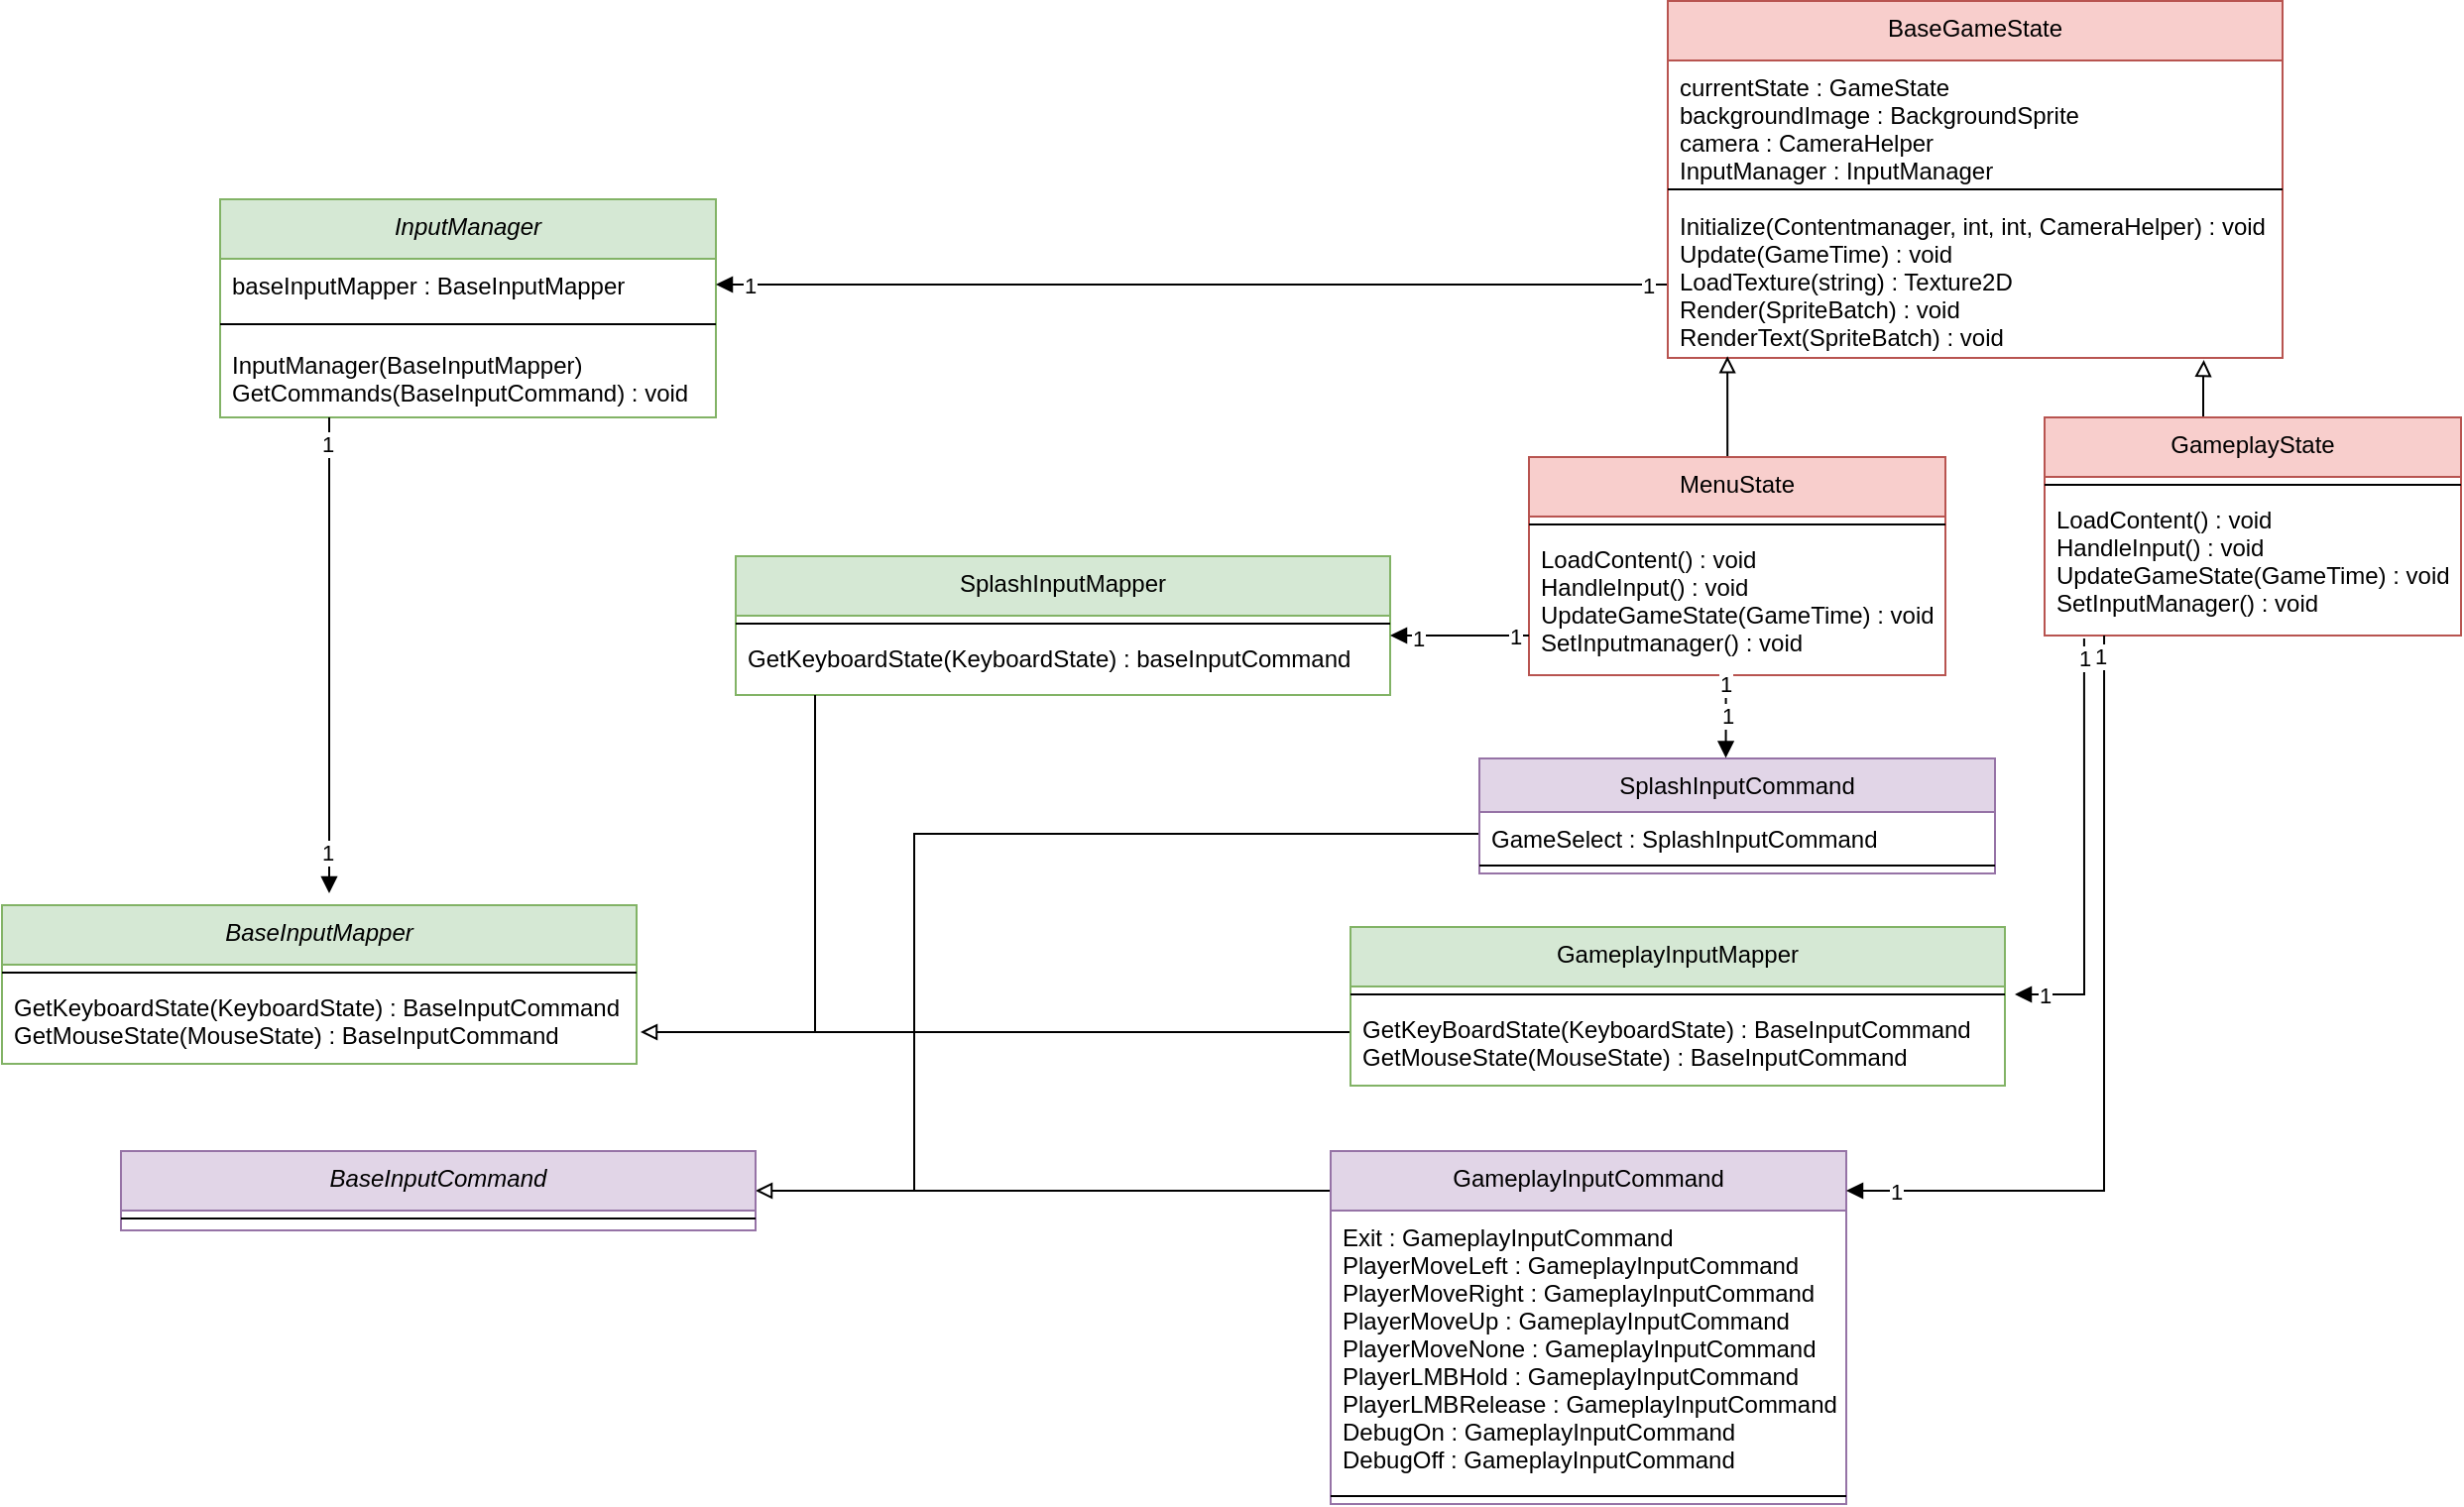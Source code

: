 <mxfile version="14.6.1" type="device"><diagram id="TxgCfEt5tuyzFAeIQzO9" name="Page-1"><mxGraphModel dx="1185" dy="-1565" grid="1" gridSize="10" guides="1" tooltips="1" connect="1" arrows="1" fold="1" page="1" pageScale="1" pageWidth="850" pageHeight="1100" math="0" shadow="0"><root><mxCell id="0"/><mxCell id="1" parent="0"/><mxCell id="DTlY-Gy4TwJqJq4z9tlg-179" value="BaseInputMapper" style="swimlane;fontStyle=2;align=center;verticalAlign=top;childLayout=stackLayout;horizontal=1;startSize=30;horizontalStack=0;resizeParent=1;resizeLast=0;collapsible=1;marginBottom=0;rounded=0;shadow=0;strokeWidth=1;fillColor=#d5e8d4;strokeColor=#82b366;" vertex="1" parent="1"><mxGeometry x="40" y="2748.5" width="320" height="80" as="geometry"><mxRectangle x="230" y="140" width="160" height="26" as="alternateBounds"/></mxGeometry></mxCell><mxCell id="DTlY-Gy4TwJqJq4z9tlg-180" value="" style="line;html=1;strokeWidth=1;align=left;verticalAlign=middle;spacingTop=-1;spacingLeft=3;spacingRight=3;rotatable=0;labelPosition=right;points=[];portConstraint=eastwest;" vertex="1" parent="DTlY-Gy4TwJqJq4z9tlg-179"><mxGeometry y="30" width="320" height="8" as="geometry"/></mxCell><mxCell id="DTlY-Gy4TwJqJq4z9tlg-181" value="GetKeyboardState(KeyboardState) : BaseInputCommand&#10;GetMouseState(MouseState) : BaseInputCommand" style="text;align=left;verticalAlign=top;spacingLeft=4;spacingRight=4;overflow=hidden;rotatable=0;points=[[0,0.5],[1,0.5]];portConstraint=eastwest;" vertex="1" parent="DTlY-Gy4TwJqJq4z9tlg-179"><mxGeometry y="38" width="320" height="42" as="geometry"/></mxCell><mxCell id="DTlY-Gy4TwJqJq4z9tlg-182" value="InputManager" style="swimlane;fontStyle=2;align=center;verticalAlign=top;childLayout=stackLayout;horizontal=1;startSize=30;horizontalStack=0;resizeParent=1;resizeLast=0;collapsible=1;marginBottom=0;rounded=0;shadow=0;strokeWidth=1;fillColor=#d5e8d4;strokeColor=#82b366;" vertex="1" parent="1"><mxGeometry x="150" y="2392.5" width="250" height="110" as="geometry"><mxRectangle x="230" y="140" width="160" height="26" as="alternateBounds"/></mxGeometry></mxCell><mxCell id="DTlY-Gy4TwJqJq4z9tlg-183" value="baseInputMapper : BaseInputMapper" style="text;align=left;verticalAlign=top;spacingLeft=4;spacingRight=4;overflow=hidden;rotatable=0;points=[[0,0.5],[1,0.5]];portConstraint=eastwest;" vertex="1" parent="DTlY-Gy4TwJqJq4z9tlg-182"><mxGeometry y="30" width="250" height="26" as="geometry"/></mxCell><mxCell id="DTlY-Gy4TwJqJq4z9tlg-184" value="" style="line;html=1;strokeWidth=1;align=left;verticalAlign=middle;spacingTop=-1;spacingLeft=3;spacingRight=3;rotatable=0;labelPosition=right;points=[];portConstraint=eastwest;" vertex="1" parent="DTlY-Gy4TwJqJq4z9tlg-182"><mxGeometry y="56" width="250" height="14" as="geometry"/></mxCell><mxCell id="DTlY-Gy4TwJqJq4z9tlg-185" value="InputManager(BaseInputMapper)&#10;GetCommands(BaseInputCommand) : void" style="text;align=left;verticalAlign=top;spacingLeft=4;spacingRight=4;overflow=hidden;rotatable=0;points=[[0,0.5],[1,0.5]];portConstraint=eastwest;" vertex="1" parent="DTlY-Gy4TwJqJq4z9tlg-182"><mxGeometry y="70" width="250" height="40" as="geometry"/></mxCell><mxCell id="DTlY-Gy4TwJqJq4z9tlg-186" style="edgeStyle=orthogonalEdgeStyle;rounded=0;orthogonalLoop=1;jettySize=auto;html=1;endArrow=none;endFill=0;" edge="1" parent="1" source="DTlY-Gy4TwJqJq4z9tlg-187"><mxGeometry relative="1" as="geometry"><mxPoint x="500" y="2892.5" as="targetPoint"/><Array as="points"><mxPoint x="610" y="2892.5"/><mxPoint x="610" y="2892.5"/></Array></mxGeometry></mxCell><mxCell id="DTlY-Gy4TwJqJq4z9tlg-187" value="GameplayInputCommand" style="swimlane;fontStyle=0;align=center;verticalAlign=top;childLayout=stackLayout;horizontal=1;startSize=30;horizontalStack=0;resizeParent=1;resizeLast=0;collapsible=1;marginBottom=0;rounded=0;shadow=0;strokeWidth=1;fillColor=#e1d5e7;strokeColor=#9673a6;" vertex="1" parent="1"><mxGeometry x="710" y="2872.5" width="260" height="178" as="geometry"><mxRectangle x="550" y="140" width="160" height="26" as="alternateBounds"/></mxGeometry></mxCell><mxCell id="DTlY-Gy4TwJqJq4z9tlg-188" value="Exit : GameplayInputCommand&#10;PlayerMoveLeft : GameplayInputCommand&#10;PlayerMoveRight : GameplayInputCommand&#10;PlayerMoveUp : GameplayInputCommand&#10;PlayerMoveNone : GameplayInputCommand&#10;PlayerLMBHold : GameplayInputCommand&#10;PlayerLMBRelease : GameplayInputCommand&#10;DebugOn : GameplayInputCommand&#10;DebugOff : GameplayInputCommand" style="text;align=left;verticalAlign=top;spacingLeft=4;spacingRight=4;overflow=hidden;rotatable=0;points=[[0,0.5],[1,0.5]];portConstraint=eastwest;" vertex="1" parent="DTlY-Gy4TwJqJq4z9tlg-187"><mxGeometry y="30" width="260" height="140" as="geometry"/></mxCell><mxCell id="DTlY-Gy4TwJqJq4z9tlg-189" value="" style="line;html=1;strokeWidth=1;align=left;verticalAlign=middle;spacingTop=-1;spacingLeft=3;spacingRight=3;rotatable=0;labelPosition=right;points=[];portConstraint=eastwest;" vertex="1" parent="DTlY-Gy4TwJqJq4z9tlg-187"><mxGeometry y="170" width="260" height="8" as="geometry"/></mxCell><mxCell id="DTlY-Gy4TwJqJq4z9tlg-190" style="edgeStyle=orthogonalEdgeStyle;rounded=0;orthogonalLoop=1;jettySize=auto;html=1;endArrow=block;endFill=0;" edge="1" parent="1" source="DTlY-Gy4TwJqJq4z9tlg-191"><mxGeometry relative="1" as="geometry"><Array as="points"><mxPoint x="362" y="2812.5"/></Array><mxPoint x="362.0" y="2812.5" as="targetPoint"/></mxGeometry></mxCell><mxCell id="DTlY-Gy4TwJqJq4z9tlg-191" value="GameplayInputMapper" style="swimlane;fontStyle=0;align=center;verticalAlign=top;childLayout=stackLayout;horizontal=1;startSize=30;horizontalStack=0;resizeParent=1;resizeLast=0;collapsible=1;marginBottom=0;rounded=0;shadow=0;strokeWidth=1;fillColor=#d5e8d4;strokeColor=#82b366;" vertex="1" parent="1"><mxGeometry x="720" y="2759.5" width="330" height="80" as="geometry"><mxRectangle x="550" y="140" width="160" height="26" as="alternateBounds"/></mxGeometry></mxCell><mxCell id="DTlY-Gy4TwJqJq4z9tlg-192" value="" style="line;html=1;strokeWidth=1;align=left;verticalAlign=middle;spacingTop=-1;spacingLeft=3;spacingRight=3;rotatable=0;labelPosition=right;points=[];portConstraint=eastwest;" vertex="1" parent="DTlY-Gy4TwJqJq4z9tlg-191"><mxGeometry y="30" width="330" height="8" as="geometry"/></mxCell><mxCell id="DTlY-Gy4TwJqJq4z9tlg-193" value="GetKeyBoardState(KeyboardState) : BaseInputCommand&#10;GetMouseState(MouseState) : BaseInputCommand" style="text;align=left;verticalAlign=top;spacingLeft=4;spacingRight=4;overflow=hidden;rotatable=0;points=[[0,0.5],[1,0.5]];portConstraint=eastwest;" vertex="1" parent="DTlY-Gy4TwJqJq4z9tlg-191"><mxGeometry y="38" width="330" height="42" as="geometry"/></mxCell><mxCell id="DTlY-Gy4TwJqJq4z9tlg-194" style="edgeStyle=orthogonalEdgeStyle;rounded=0;orthogonalLoop=1;jettySize=auto;html=1;entryX=1;entryY=0.5;entryDx=0;entryDy=0;endArrow=block;endFill=0;" edge="1" parent="1" source="DTlY-Gy4TwJqJq4z9tlg-195" target="DTlY-Gy4TwJqJq4z9tlg-233"><mxGeometry relative="1" as="geometry"><Array as="points"><mxPoint x="500" y="2712.5"/><mxPoint x="500" y="2892.5"/></Array></mxGeometry></mxCell><mxCell id="DTlY-Gy4TwJqJq4z9tlg-195" value="SplashInputCommand" style="swimlane;fontStyle=0;align=center;verticalAlign=top;childLayout=stackLayout;horizontal=1;startSize=27;horizontalStack=0;resizeParent=1;resizeLast=0;collapsible=1;marginBottom=0;rounded=0;shadow=0;strokeWidth=1;fillColor=#e1d5e7;strokeColor=#9673a6;" vertex="1" parent="1"><mxGeometry x="785" y="2674.5" width="260" height="58" as="geometry"><mxRectangle x="550" y="140" width="160" height="26" as="alternateBounds"/></mxGeometry></mxCell><mxCell id="DTlY-Gy4TwJqJq4z9tlg-196" value="GameSelect : SplashInputCommand" style="text;align=left;verticalAlign=top;spacingLeft=4;spacingRight=4;overflow=hidden;rotatable=0;points=[[0,0.5],[1,0.5]];portConstraint=eastwest;" vertex="1" parent="DTlY-Gy4TwJqJq4z9tlg-195"><mxGeometry y="27" width="260" height="23" as="geometry"/></mxCell><mxCell id="DTlY-Gy4TwJqJq4z9tlg-197" value="" style="line;html=1;strokeWidth=1;align=left;verticalAlign=middle;spacingTop=-1;spacingLeft=3;spacingRight=3;rotatable=0;labelPosition=right;points=[];portConstraint=eastwest;" vertex="1" parent="DTlY-Gy4TwJqJq4z9tlg-195"><mxGeometry y="50" width="260" height="8" as="geometry"/></mxCell><mxCell id="DTlY-Gy4TwJqJq4z9tlg-198" value="SplashInputMapper" style="swimlane;fontStyle=0;align=center;verticalAlign=top;childLayout=stackLayout;horizontal=1;startSize=30;horizontalStack=0;resizeParent=1;resizeLast=0;collapsible=1;marginBottom=0;rounded=0;shadow=0;strokeWidth=1;fillColor=#d5e8d4;strokeColor=#82b366;" vertex="1" parent="1"><mxGeometry x="410" y="2572.5" width="330" height="70" as="geometry"><mxRectangle x="550" y="140" width="160" height="26" as="alternateBounds"/></mxGeometry></mxCell><mxCell id="DTlY-Gy4TwJqJq4z9tlg-199" value="" style="line;html=1;strokeWidth=1;align=left;verticalAlign=middle;spacingTop=-1;spacingLeft=3;spacingRight=3;rotatable=0;labelPosition=right;points=[];portConstraint=eastwest;" vertex="1" parent="DTlY-Gy4TwJqJq4z9tlg-198"><mxGeometry y="30" width="330" height="8" as="geometry"/></mxCell><mxCell id="DTlY-Gy4TwJqJq4z9tlg-200" value="GetKeyboardState(KeyboardState) : baseInputCommand" style="text;align=left;verticalAlign=top;spacingLeft=4;spacingRight=4;overflow=hidden;rotatable=0;points=[[0,0.5],[1,0.5]];portConstraint=eastwest;" vertex="1" parent="DTlY-Gy4TwJqJq4z9tlg-198"><mxGeometry y="38" width="330" height="32" as="geometry"/></mxCell><mxCell id="DTlY-Gy4TwJqJq4z9tlg-204" style="edgeStyle=orthogonalEdgeStyle;rounded=0;orthogonalLoop=1;jettySize=auto;html=1;entryX=1;entryY=0.5;entryDx=0;entryDy=0;endArrow=block;endFill=1;" edge="1" parent="1" source="DTlY-Gy4TwJqJq4z9tlg-207" target="DTlY-Gy4TwJqJq4z9tlg-183"><mxGeometry relative="1" as="geometry"><Array as="points"><mxPoint x="570" y="2435.5"/><mxPoint x="570" y="2435.5"/></Array></mxGeometry></mxCell><mxCell id="DTlY-Gy4TwJqJq4z9tlg-205" value="1" style="edgeLabel;html=1;align=center;verticalAlign=middle;resizable=0;points=[];" vertex="1" connectable="0" parent="DTlY-Gy4TwJqJq4z9tlg-204"><mxGeometry x="-0.957" relative="1" as="geometry"><mxPoint as="offset"/></mxGeometry></mxCell><mxCell id="DTlY-Gy4TwJqJq4z9tlg-206" value="1" style="edgeLabel;html=1;align=center;verticalAlign=middle;resizable=0;points=[];" vertex="1" connectable="0" parent="DTlY-Gy4TwJqJq4z9tlg-204"><mxGeometry x="0.93" relative="1" as="geometry"><mxPoint as="offset"/></mxGeometry></mxCell><mxCell id="DTlY-Gy4TwJqJq4z9tlg-207" value="BaseGameState" style="swimlane;fontStyle=0;align=center;verticalAlign=top;childLayout=stackLayout;horizontal=1;startSize=30;horizontalStack=0;resizeParent=1;resizeLast=0;collapsible=1;marginBottom=0;rounded=0;shadow=0;strokeWidth=1;fillColor=#f8cecc;strokeColor=#b85450;" vertex="1" parent="1"><mxGeometry x="880" y="2292.5" width="310" height="180" as="geometry"><mxRectangle x="550" y="140" width="160" height="26" as="alternateBounds"/></mxGeometry></mxCell><mxCell id="DTlY-Gy4TwJqJq4z9tlg-208" value="currentState : GameState&#10;backgroundImage : BackgroundSprite&#10;camera : CameraHelper&#10;InputManager : InputManager" style="text;align=left;verticalAlign=top;spacingLeft=4;spacingRight=4;overflow=hidden;rotatable=0;points=[[0,0.5],[1,0.5]];portConstraint=eastwest;" vertex="1" parent="DTlY-Gy4TwJqJq4z9tlg-207"><mxGeometry y="30" width="310" height="60" as="geometry"/></mxCell><mxCell id="DTlY-Gy4TwJqJq4z9tlg-209" value="" style="line;html=1;strokeWidth=1;align=left;verticalAlign=middle;spacingTop=-1;spacingLeft=3;spacingRight=3;rotatable=0;labelPosition=right;points=[];portConstraint=eastwest;" vertex="1" parent="DTlY-Gy4TwJqJq4z9tlg-207"><mxGeometry y="90" width="310" height="10" as="geometry"/></mxCell><mxCell id="DTlY-Gy4TwJqJq4z9tlg-210" value="Initialize(Contentmanager, int, int, CameraHelper) : void&#10;Update(GameTime) : void&#10;LoadTexture(string) : Texture2D&#10;Render(SpriteBatch) : void&#10;RenderText(SpriteBatch) : void" style="text;align=left;verticalAlign=top;spacingLeft=4;spacingRight=4;overflow=hidden;rotatable=0;points=[[0,0.5],[1,0.5]];portConstraint=eastwest;" vertex="1" parent="DTlY-Gy4TwJqJq4z9tlg-207"><mxGeometry y="100" width="310" height="80" as="geometry"/></mxCell><mxCell id="DTlY-Gy4TwJqJq4z9tlg-211" style="edgeStyle=orthogonalEdgeStyle;rounded=0;orthogonalLoop=1;jettySize=auto;html=1;endArrow=block;endFill=0;exitX=0.5;exitY=0;exitDx=0;exitDy=0;entryX=0.097;entryY=0.989;entryDx=0;entryDy=0;entryPerimeter=0;" edge="1" parent="1" source="DTlY-Gy4TwJqJq4z9tlg-212" target="DTlY-Gy4TwJqJq4z9tlg-210"><mxGeometry relative="1" as="geometry"><mxPoint x="915.03" y="2842.5" as="sourcePoint"/><mxPoint x="910" y="2475" as="targetPoint"/><Array as="points"><mxPoint x="910" y="2523"/></Array></mxGeometry></mxCell><mxCell id="DTlY-Gy4TwJqJq4z9tlg-212" value="MenuState" style="swimlane;fontStyle=0;align=center;verticalAlign=top;childLayout=stackLayout;horizontal=1;startSize=30;horizontalStack=0;resizeParent=1;resizeLast=0;collapsible=1;marginBottom=0;rounded=0;shadow=0;strokeWidth=1;fillColor=#f8cecc;strokeColor=#b85450;" vertex="1" parent="1"><mxGeometry x="810" y="2522.5" width="210" height="110" as="geometry"><mxRectangle x="550" y="140" width="160" height="26" as="alternateBounds"/></mxGeometry></mxCell><mxCell id="DTlY-Gy4TwJqJq4z9tlg-213" value="" style="line;html=1;strokeWidth=1;align=left;verticalAlign=middle;spacingTop=-1;spacingLeft=3;spacingRight=3;rotatable=0;labelPosition=right;points=[];portConstraint=eastwest;" vertex="1" parent="DTlY-Gy4TwJqJq4z9tlg-212"><mxGeometry y="30" width="210" height="8" as="geometry"/></mxCell><mxCell id="DTlY-Gy4TwJqJq4z9tlg-214" value="LoadContent() : void&#10;HandleInput() : void&#10;UpdateGameState(GameTime) : void&#10;SetInputmanager() : void" style="text;align=left;verticalAlign=top;spacingLeft=4;spacingRight=4;overflow=hidden;rotatable=0;points=[[0,0.5],[1,0.5]];portConstraint=eastwest;" vertex="1" parent="DTlY-Gy4TwJqJq4z9tlg-212"><mxGeometry y="38" width="210" height="72" as="geometry"/></mxCell><mxCell id="DTlY-Gy4TwJqJq4z9tlg-215" style="edgeStyle=orthogonalEdgeStyle;rounded=0;orthogonalLoop=1;jettySize=auto;html=1;endArrow=block;endFill=0;entryX=0.872;entryY=1.013;entryDx=0;entryDy=0;entryPerimeter=0;" edge="1" parent="1" source="DTlY-Gy4TwJqJq4z9tlg-216" target="DTlY-Gy4TwJqJq4z9tlg-210"><mxGeometry relative="1" as="geometry"><mxPoint x="1150" y="2542.5" as="targetPoint"/><Array as="points"><mxPoint x="1150" y="2483"/><mxPoint x="1150" y="2483"/></Array></mxGeometry></mxCell><mxCell id="DTlY-Gy4TwJqJq4z9tlg-216" value="GameplayState" style="swimlane;fontStyle=0;align=center;verticalAlign=top;childLayout=stackLayout;horizontal=1;startSize=30;horizontalStack=0;resizeParent=1;resizeLast=0;collapsible=1;marginBottom=0;rounded=0;shadow=0;strokeWidth=1;fillColor=#f8cecc;strokeColor=#b85450;" vertex="1" parent="1"><mxGeometry x="1070" y="2502.5" width="210" height="110" as="geometry"><mxRectangle x="550" y="140" width="160" height="26" as="alternateBounds"/></mxGeometry></mxCell><mxCell id="DTlY-Gy4TwJqJq4z9tlg-217" value="" style="line;html=1;strokeWidth=1;align=left;verticalAlign=middle;spacingTop=-1;spacingLeft=3;spacingRight=3;rotatable=0;labelPosition=right;points=[];portConstraint=eastwest;" vertex="1" parent="DTlY-Gy4TwJqJq4z9tlg-216"><mxGeometry y="30" width="210" height="8" as="geometry"/></mxCell><mxCell id="DTlY-Gy4TwJqJq4z9tlg-218" value="LoadContent() : void&#10;HandleInput() : void&#10;UpdateGameState(GameTime) : void&#10;SetInputManager() : void&#10;" style="text;align=left;verticalAlign=top;spacingLeft=4;spacingRight=4;overflow=hidden;rotatable=0;points=[[0,0.5],[1,0.5]];portConstraint=eastwest;" vertex="1" parent="DTlY-Gy4TwJqJq4z9tlg-216"><mxGeometry y="38" width="210" height="72" as="geometry"/></mxCell><mxCell id="DTlY-Gy4TwJqJq4z9tlg-233" value="BaseInputCommand" style="swimlane;fontStyle=2;align=center;verticalAlign=top;childLayout=stackLayout;horizontal=1;startSize=30;horizontalStack=0;resizeParent=1;resizeLast=0;collapsible=1;marginBottom=0;rounded=0;shadow=0;strokeWidth=1;fillColor=#e1d5e7;strokeColor=#9673a6;" vertex="1" parent="1"><mxGeometry x="100" y="2872.5" width="320" height="40" as="geometry"><mxRectangle x="230" y="140" width="160" height="26" as="alternateBounds"/></mxGeometry></mxCell><mxCell id="DTlY-Gy4TwJqJq4z9tlg-234" value="" style="line;html=1;strokeWidth=1;align=left;verticalAlign=middle;spacingTop=-1;spacingLeft=3;spacingRight=3;rotatable=0;labelPosition=right;points=[];portConstraint=eastwest;" vertex="1" parent="DTlY-Gy4TwJqJq4z9tlg-233"><mxGeometry y="30" width="320" height="8" as="geometry"/></mxCell><mxCell id="DTlY-Gy4TwJqJq4z9tlg-235" style="edgeStyle=orthogonalEdgeStyle;rounded=0;orthogonalLoop=1;jettySize=auto;html=1;endArrow=block;endFill=1;" edge="1" parent="1" source="DTlY-Gy4TwJqJq4z9tlg-185"><mxGeometry relative="1" as="geometry"><mxPoint x="205" y="2742.5" as="targetPoint"/><Array as="points"><mxPoint x="205" y="2512.5"/><mxPoint x="205" y="2512.5"/></Array></mxGeometry></mxCell><mxCell id="DTlY-Gy4TwJqJq4z9tlg-236" value="1" style="edgeLabel;html=1;align=center;verticalAlign=middle;resizable=0;points=[];" vertex="1" connectable="0" parent="DTlY-Gy4TwJqJq4z9tlg-235"><mxGeometry x="-0.891" y="-1" relative="1" as="geometry"><mxPoint as="offset"/></mxGeometry></mxCell><mxCell id="DTlY-Gy4TwJqJq4z9tlg-237" value="1" style="edgeLabel;html=1;align=center;verticalAlign=middle;resizable=0;points=[];" vertex="1" connectable="0" parent="DTlY-Gy4TwJqJq4z9tlg-235"><mxGeometry x="0.824" y="-1" relative="1" as="geometry"><mxPoint as="offset"/></mxGeometry></mxCell><mxCell id="DTlY-Gy4TwJqJq4z9tlg-238" style="edgeStyle=orthogonalEdgeStyle;rounded=0;orthogonalLoop=1;jettySize=auto;html=1;endArrow=block;endFill=1;" edge="1" parent="1" source="DTlY-Gy4TwJqJq4z9tlg-214"><mxGeometry relative="1" as="geometry"><mxPoint x="740" y="2612.5" as="targetPoint"/><Array as="points"><mxPoint x="740" y="2612.5"/></Array></mxGeometry></mxCell><mxCell id="DTlY-Gy4TwJqJq4z9tlg-239" value="1" style="edgeLabel;html=1;align=center;verticalAlign=middle;resizable=0;points=[];" vertex="1" connectable="0" parent="DTlY-Gy4TwJqJq4z9tlg-238"><mxGeometry x="0.61" y="1" relative="1" as="geometry"><mxPoint as="offset"/></mxGeometry></mxCell><mxCell id="DTlY-Gy4TwJqJq4z9tlg-240" value="1" style="edgeLabel;html=1;align=center;verticalAlign=middle;resizable=0;points=[];" vertex="1" connectable="0" parent="DTlY-Gy4TwJqJq4z9tlg-238"><mxGeometry x="-0.779" relative="1" as="geometry"><mxPoint as="offset"/></mxGeometry></mxCell><mxCell id="DTlY-Gy4TwJqJq4z9tlg-241" style="edgeStyle=orthogonalEdgeStyle;rounded=0;orthogonalLoop=1;jettySize=auto;html=1;endArrow=none;endFill=0;" edge="1" parent="1" source="DTlY-Gy4TwJqJq4z9tlg-200"><mxGeometry relative="1" as="geometry"><mxPoint x="660" y="2812.5" as="targetPoint"/><Array as="points"><mxPoint x="450" y="2812.5"/></Array></mxGeometry></mxCell><mxCell id="DTlY-Gy4TwJqJq4z9tlg-242" style="edgeStyle=orthogonalEdgeStyle;rounded=0;orthogonalLoop=1;jettySize=auto;html=1;endArrow=block;endFill=1;exitX=0.095;exitY=1.021;exitDx=0;exitDy=0;exitPerimeter=0;" edge="1" parent="1" source="DTlY-Gy4TwJqJq4z9tlg-218"><mxGeometry relative="1" as="geometry"><mxPoint x="1090" y="2652.5" as="sourcePoint"/><mxPoint x="1055" y="2793.5" as="targetPoint"/><Array as="points"><mxPoint x="1090" y="2793.5"/><mxPoint x="1055" y="2793.5"/></Array></mxGeometry></mxCell><mxCell id="DTlY-Gy4TwJqJq4z9tlg-243" value="1" style="edgeLabel;html=1;align=center;verticalAlign=middle;resizable=0;points=[];" vertex="1" connectable="0" parent="DTlY-Gy4TwJqJq4z9tlg-242"><mxGeometry x="0.765" relative="1" as="geometry"><mxPoint x="-10.23" as="offset"/></mxGeometry></mxCell><mxCell id="DTlY-Gy4TwJqJq4z9tlg-244" value="1" style="edgeLabel;html=1;align=center;verticalAlign=middle;resizable=0;points=[];" vertex="1" connectable="0" parent="DTlY-Gy4TwJqJq4z9tlg-242"><mxGeometry x="-0.912" relative="1" as="geometry"><mxPoint as="offset"/></mxGeometry></mxCell><mxCell id="DTlY-Gy4TwJqJq4z9tlg-245" style="edgeStyle=orthogonalEdgeStyle;rounded=0;orthogonalLoop=1;jettySize=auto;html=1;endArrow=block;endFill=1;entryX=0.478;entryY=-0.005;entryDx=0;entryDy=0;entryPerimeter=0;" edge="1" parent="1" source="DTlY-Gy4TwJqJq4z9tlg-214" target="DTlY-Gy4TwJqJq4z9tlg-195"><mxGeometry relative="1" as="geometry"><mxPoint x="910" y="2655.5" as="targetPoint"/><Array as="points"><mxPoint x="909" y="2653.5"/></Array></mxGeometry></mxCell><mxCell id="DTlY-Gy4TwJqJq4z9tlg-246" value="1" style="edgeLabel;html=1;align=center;verticalAlign=middle;resizable=0;points=[];" vertex="1" connectable="0" parent="DTlY-Gy4TwJqJq4z9tlg-245"><mxGeometry x="-0.781" y="-1" relative="1" as="geometry"><mxPoint as="offset"/></mxGeometry></mxCell><mxCell id="DTlY-Gy4TwJqJq4z9tlg-247" value="1" style="edgeLabel;html=1;align=center;verticalAlign=middle;resizable=0;points=[];" vertex="1" connectable="0" parent="DTlY-Gy4TwJqJq4z9tlg-245"><mxGeometry x="-0.279" relative="1" as="geometry"><mxPoint y="4.76" as="offset"/></mxGeometry></mxCell><mxCell id="DTlY-Gy4TwJqJq4z9tlg-248" style="edgeStyle=orthogonalEdgeStyle;rounded=0;orthogonalLoop=1;jettySize=auto;html=1;endArrow=block;endFill=1;exitX=0.143;exitY=1;exitDx=0;exitDy=0;exitPerimeter=0;" edge="1" parent="1" source="DTlY-Gy4TwJqJq4z9tlg-218"><mxGeometry relative="1" as="geometry"><Array as="points"><mxPoint x="1100" y="2892.5"/></Array><mxPoint x="1162.19" y="2652.5" as="sourcePoint"/><mxPoint x="970" y="2892.5" as="targetPoint"/></mxGeometry></mxCell><mxCell id="DTlY-Gy4TwJqJq4z9tlg-249" value="1" style="edgeLabel;html=1;align=center;verticalAlign=middle;resizable=0;points=[];" vertex="1" connectable="0" parent="DTlY-Gy4TwJqJq4z9tlg-248"><mxGeometry x="-0.901" y="-2" relative="1" as="geometry"><mxPoint y="-10" as="offset"/></mxGeometry></mxCell><mxCell id="DTlY-Gy4TwJqJq4z9tlg-250" value="1" style="edgeLabel;html=1;align=center;verticalAlign=middle;resizable=0;points=[];" vertex="1" connectable="0" parent="DTlY-Gy4TwJqJq4z9tlg-248"><mxGeometry x="0.877" relative="1" as="geometry"><mxPoint as="offset"/></mxGeometry></mxCell></root></mxGraphModel></diagram></mxfile>